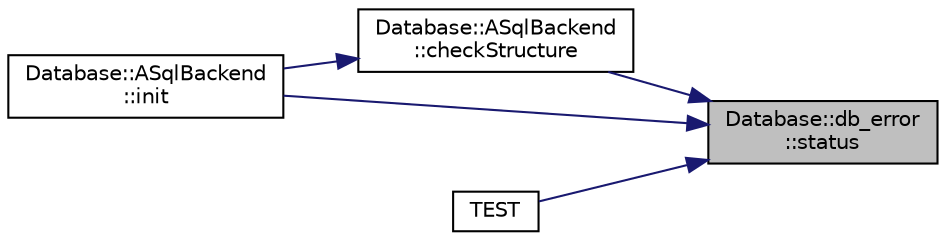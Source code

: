 digraph "Database::db_error::status"
{
 // LATEX_PDF_SIZE
  edge [fontname="Helvetica",fontsize="10",labelfontname="Helvetica",labelfontsize="10"];
  node [fontname="Helvetica",fontsize="10",shape=record];
  rankdir="RL";
  Node1 [label="Database::db_error\l::status",height=0.2,width=0.4,color="black", fillcolor="grey75", style="filled", fontcolor="black",tooltip=" "];
  Node1 -> Node2 [dir="back",color="midnightblue",fontsize="10",style="solid",fontname="Helvetica"];
  Node2 [label="Database::ASqlBackend\l::checkStructure",height=0.2,width=0.4,color="black", fillcolor="white", style="filled",URL="$class_database_1_1_a_sql_backend.html#ad00a7bed2c2268620552f6c1a64616f5",tooltip="validate database consistency"];
  Node2 -> Node3 [dir="back",color="midnightblue",fontsize="10",style="solid",fontname="Helvetica"];
  Node3 [label="Database::ASqlBackend\l::init",height=0.2,width=0.4,color="black", fillcolor="white", style="filled",URL="$class_database_1_1_a_sql_backend.html#a8c4e2051ff9292e1635902200233c954",tooltip="initialize database connection"];
  Node1 -> Node3 [dir="back",color="midnightblue",fontsize="10",style="solid",fontname="Helvetica"];
  Node1 -> Node4 [dir="back",color="midnightblue",fontsize="10",style="solid",fontname="Helvetica"];
  Node4 [label="TEST",height=0.2,width=0.4,color="black", fillcolor="white", style="filled",URL="$db__error__tests_8cpp.html#a37551b9697dd02e9dd23943f9f067609",tooltip=" "];
}
